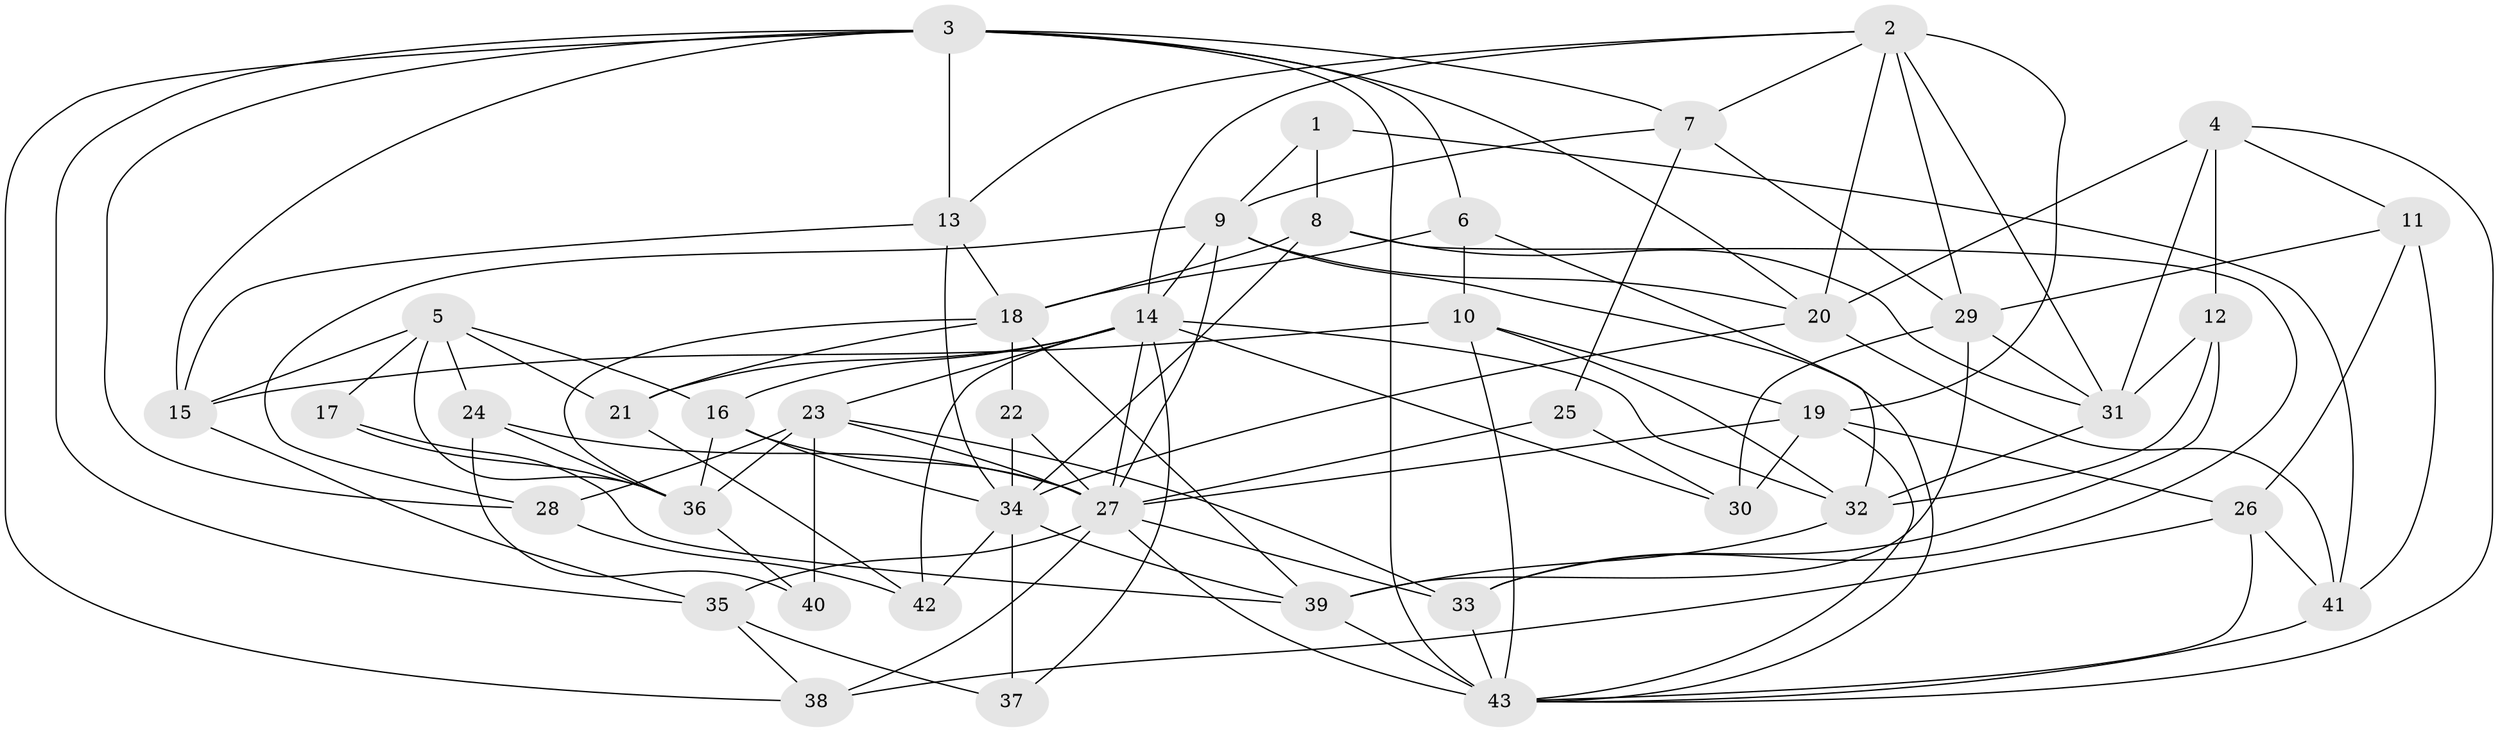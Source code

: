 // original degree distribution, {3: 0.2441860465116279, 4: 0.29069767441860467, 5: 0.1744186046511628, 6: 0.09302325581395349, 9: 0.023255813953488372, 2: 0.1511627906976744, 7: 0.023255813953488372}
// Generated by graph-tools (version 1.1) at 2025/02/03/09/25 03:02:13]
// undirected, 43 vertices, 117 edges
graph export_dot {
graph [start="1"]
  node [color=gray90,style=filled];
  1;
  2;
  3;
  4;
  5;
  6;
  7;
  8;
  9;
  10;
  11;
  12;
  13;
  14;
  15;
  16;
  17;
  18;
  19;
  20;
  21;
  22;
  23;
  24;
  25;
  26;
  27;
  28;
  29;
  30;
  31;
  32;
  33;
  34;
  35;
  36;
  37;
  38;
  39;
  40;
  41;
  42;
  43;
  1 -- 8 [weight=1.0];
  1 -- 9 [weight=1.0];
  1 -- 41 [weight=1.0];
  2 -- 7 [weight=1.0];
  2 -- 13 [weight=1.0];
  2 -- 14 [weight=1.0];
  2 -- 19 [weight=1.0];
  2 -- 20 [weight=1.0];
  2 -- 29 [weight=2.0];
  2 -- 31 [weight=1.0];
  3 -- 6 [weight=1.0];
  3 -- 7 [weight=1.0];
  3 -- 13 [weight=1.0];
  3 -- 15 [weight=1.0];
  3 -- 20 [weight=1.0];
  3 -- 28 [weight=1.0];
  3 -- 35 [weight=1.0];
  3 -- 38 [weight=1.0];
  3 -- 43 [weight=1.0];
  4 -- 11 [weight=1.0];
  4 -- 12 [weight=1.0];
  4 -- 20 [weight=1.0];
  4 -- 31 [weight=1.0];
  4 -- 43 [weight=1.0];
  5 -- 15 [weight=1.0];
  5 -- 16 [weight=1.0];
  5 -- 17 [weight=1.0];
  5 -- 21 [weight=1.0];
  5 -- 24 [weight=1.0];
  5 -- 36 [weight=1.0];
  6 -- 10 [weight=1.0];
  6 -- 18 [weight=1.0];
  6 -- 32 [weight=1.0];
  7 -- 9 [weight=1.0];
  7 -- 25 [weight=1.0];
  7 -- 29 [weight=1.0];
  8 -- 18 [weight=1.0];
  8 -- 31 [weight=1.0];
  8 -- 33 [weight=2.0];
  8 -- 34 [weight=1.0];
  9 -- 14 [weight=1.0];
  9 -- 20 [weight=1.0];
  9 -- 27 [weight=1.0];
  9 -- 28 [weight=1.0];
  9 -- 43 [weight=1.0];
  10 -- 15 [weight=1.0];
  10 -- 19 [weight=1.0];
  10 -- 32 [weight=1.0];
  10 -- 43 [weight=1.0];
  11 -- 26 [weight=1.0];
  11 -- 29 [weight=1.0];
  11 -- 41 [weight=1.0];
  12 -- 31 [weight=1.0];
  12 -- 32 [weight=1.0];
  12 -- 33 [weight=1.0];
  13 -- 15 [weight=1.0];
  13 -- 18 [weight=1.0];
  13 -- 34 [weight=1.0];
  14 -- 16 [weight=1.0];
  14 -- 21 [weight=1.0];
  14 -- 23 [weight=1.0];
  14 -- 27 [weight=1.0];
  14 -- 30 [weight=1.0];
  14 -- 32 [weight=1.0];
  14 -- 37 [weight=2.0];
  14 -- 42 [weight=1.0];
  15 -- 35 [weight=1.0];
  16 -- 27 [weight=1.0];
  16 -- 34 [weight=1.0];
  16 -- 36 [weight=1.0];
  17 -- 36 [weight=1.0];
  17 -- 39 [weight=1.0];
  18 -- 21 [weight=1.0];
  18 -- 22 [weight=1.0];
  18 -- 36 [weight=1.0];
  18 -- 39 [weight=1.0];
  19 -- 26 [weight=1.0];
  19 -- 27 [weight=1.0];
  19 -- 30 [weight=2.0];
  19 -- 43 [weight=1.0];
  20 -- 34 [weight=1.0];
  20 -- 41 [weight=1.0];
  21 -- 42 [weight=1.0];
  22 -- 27 [weight=1.0];
  22 -- 34 [weight=2.0];
  23 -- 27 [weight=1.0];
  23 -- 28 [weight=1.0];
  23 -- 33 [weight=1.0];
  23 -- 36 [weight=1.0];
  23 -- 40 [weight=1.0];
  24 -- 27 [weight=1.0];
  24 -- 36 [weight=1.0];
  24 -- 40 [weight=1.0];
  25 -- 27 [weight=1.0];
  25 -- 30 [weight=1.0];
  26 -- 38 [weight=1.0];
  26 -- 41 [weight=1.0];
  26 -- 43 [weight=1.0];
  27 -- 33 [weight=1.0];
  27 -- 35 [weight=1.0];
  27 -- 38 [weight=1.0];
  27 -- 43 [weight=2.0];
  28 -- 42 [weight=1.0];
  29 -- 30 [weight=2.0];
  29 -- 31 [weight=1.0];
  29 -- 39 [weight=1.0];
  31 -- 32 [weight=1.0];
  32 -- 39 [weight=1.0];
  33 -- 43 [weight=2.0];
  34 -- 37 [weight=1.0];
  34 -- 39 [weight=1.0];
  34 -- 42 [weight=1.0];
  35 -- 37 [weight=2.0];
  35 -- 38 [weight=1.0];
  36 -- 40 [weight=1.0];
  39 -- 43 [weight=1.0];
  41 -- 43 [weight=1.0];
}

